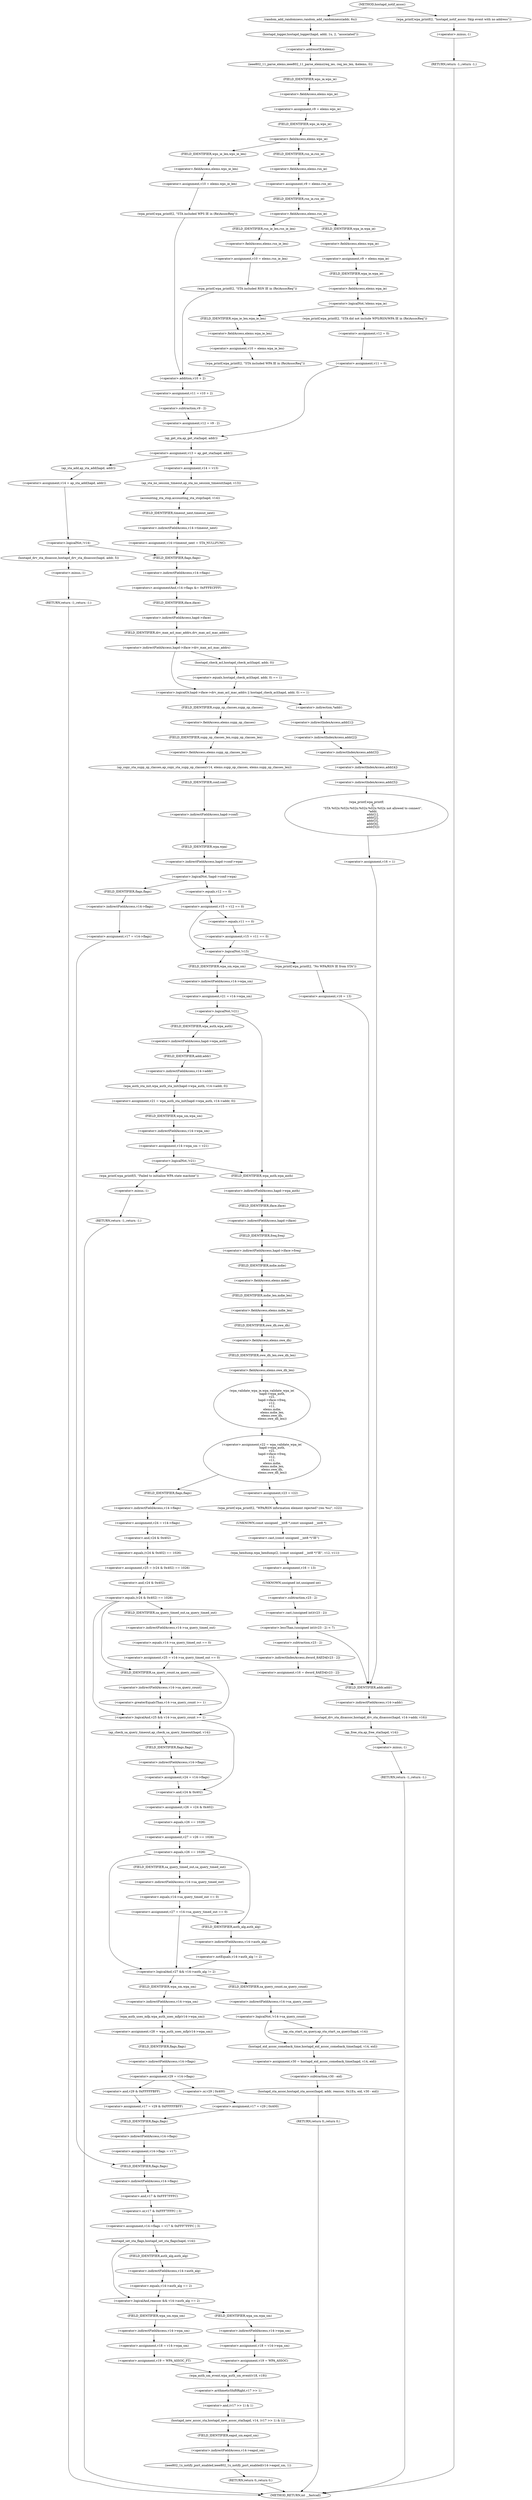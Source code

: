 digraph hostapd_notif_assoc {  
"1000157" [label = "(random_add_randomness,random_add_randomness(addr, 6u))" ]
"1000160" [label = "(hostapd_logger,hostapd_logger(hapd, addr, 1u, 2, \"associated\"))" ]
"1000166" [label = "(ieee802_11_parse_elems,ieee802_11_parse_elems(req_ies, req_ies_len, &elems, 0))" ]
"1000169" [label = "(<operator>.addressOf,&elems)" ]
"1000172" [label = "(<operator>.assignment,v9 = elems.wps_ie)" ]
"1000174" [label = "(<operator>.fieldAccess,elems.wps_ie)" ]
"1000176" [label = "(FIELD_IDENTIFIER,wps_ie,wps_ie)" ]
"1000178" [label = "(<operator>.fieldAccess,elems.wps_ie)" ]
"1000180" [label = "(FIELD_IDENTIFIER,wps_ie,wps_ie)" ]
"1000182" [label = "(<operator>.assignment,v10 = elems.wps_ie_len)" ]
"1000184" [label = "(<operator>.fieldAccess,elems.wps_ie_len)" ]
"1000186" [label = "(FIELD_IDENTIFIER,wps_ie_len,wps_ie_len)" ]
"1000187" [label = "(wpa_printf,wpa_printf(2, \"STA included WPS IE in (Re)AssocReq\"))" ]
"1000192" [label = "(<operator>.assignment,v9 = elems.rsn_ie)" ]
"1000194" [label = "(<operator>.fieldAccess,elems.rsn_ie)" ]
"1000196" [label = "(FIELD_IDENTIFIER,rsn_ie,rsn_ie)" ]
"1000198" [label = "(<operator>.fieldAccess,elems.rsn_ie)" ]
"1000200" [label = "(FIELD_IDENTIFIER,rsn_ie,rsn_ie)" ]
"1000202" [label = "(<operator>.assignment,v10 = elems.rsn_ie_len)" ]
"1000204" [label = "(<operator>.fieldAccess,elems.rsn_ie_len)" ]
"1000206" [label = "(FIELD_IDENTIFIER,rsn_ie_len,rsn_ie_len)" ]
"1000207" [label = "(wpa_printf,wpa_printf(2, \"STA included RSN IE in (Re)AssocReq\"))" ]
"1000212" [label = "(<operator>.assignment,v9 = elems.wpa_ie)" ]
"1000214" [label = "(<operator>.fieldAccess,elems.wpa_ie)" ]
"1000216" [label = "(FIELD_IDENTIFIER,wpa_ie,wpa_ie)" ]
"1000218" [label = "(<operator>.logicalNot,!elems.wpa_ie)" ]
"1000219" [label = "(<operator>.fieldAccess,elems.wpa_ie)" ]
"1000221" [label = "(FIELD_IDENTIFIER,wpa_ie,wpa_ie)" ]
"1000223" [label = "(wpa_printf,wpa_printf(2, \"STA did not include WPS/RSN/WPA IE in (Re)AssocReq\"))" ]
"1000226" [label = "(<operator>.assignment,v12 = 0)" ]
"1000229" [label = "(<operator>.assignment,v11 = 0)" ]
"1000233" [label = "(<operator>.assignment,v13 = ap_get_sta(hapd, addr))" ]
"1000235" [label = "(ap_get_sta,ap_get_sta(hapd, addr))" ]
"1000241" [label = "(<operator>.assignment,v14 = v13)" ]
"1000244" [label = "(ap_sta_no_session_timeout,ap_sta_no_session_timeout(hapd, v13))" ]
"1000247" [label = "(accounting_sta_stop,accounting_sta_stop(hapd, v14))" ]
"1000250" [label = "(<operator>.assignment,v14->timeout_next = STA_NULLFUNC)" ]
"1000251" [label = "(<operator>.indirectFieldAccess,v14->timeout_next)" ]
"1000253" [label = "(FIELD_IDENTIFIER,timeout_next,timeout_next)" ]
"1000257" [label = "(<operator>.assignment,v14 = ap_sta_add(hapd, addr))" ]
"1000259" [label = "(ap_sta_add,ap_sta_add(hapd, addr))" ]
"1000263" [label = "(<operator>.logicalNot,!v14)" ]
"1000266" [label = "(hostapd_drv_sta_disassoc,hostapd_drv_sta_disassoc(hapd, addr, 5))" ]
"1000270" [label = "(RETURN,return -1;,return -1;)" ]
"1000271" [label = "(<operator>.minus,-1)" ]
"1000273" [label = "(<operators>.assignmentAnd,v14->flags &= 0xFFFECFFF)" ]
"1000274" [label = "(<operator>.indirectFieldAccess,v14->flags)" ]
"1000276" [label = "(FIELD_IDENTIFIER,flags,flags)" ]
"1000279" [label = "(<operator>.logicalOr,hapd->iface->drv_max_acl_mac_addrs || hostapd_check_acl(hapd, addr, 0) == 1)" ]
"1000280" [label = "(<operator>.indirectFieldAccess,hapd->iface->drv_max_acl_mac_addrs)" ]
"1000281" [label = "(<operator>.indirectFieldAccess,hapd->iface)" ]
"1000283" [label = "(FIELD_IDENTIFIER,iface,iface)" ]
"1000284" [label = "(FIELD_IDENTIFIER,drv_max_acl_mac_addrs,drv_max_acl_mac_addrs)" ]
"1000285" [label = "(<operator>.equals,hostapd_check_acl(hapd, addr, 0) == 1)" ]
"1000286" [label = "(hostapd_check_acl,hostapd_check_acl(hapd, addr, 0))" ]
"1000292" [label = "(ap_copy_sta_supp_op_classes,ap_copy_sta_supp_op_classes(v14, elems.supp_op_classes, elems.supp_op_classes_len))" ]
"1000294" [label = "(<operator>.fieldAccess,elems.supp_op_classes)" ]
"1000296" [label = "(FIELD_IDENTIFIER,supp_op_classes,supp_op_classes)" ]
"1000297" [label = "(<operator>.fieldAccess,elems.supp_op_classes_len)" ]
"1000299" [label = "(FIELD_IDENTIFIER,supp_op_classes_len,supp_op_classes_len)" ]
"1000301" [label = "(<operator>.logicalNot,!hapd->conf->wpa)" ]
"1000302" [label = "(<operator>.indirectFieldAccess,hapd->conf->wpa)" ]
"1000303" [label = "(<operator>.indirectFieldAccess,hapd->conf)" ]
"1000305" [label = "(FIELD_IDENTIFIER,conf,conf)" ]
"1000306" [label = "(FIELD_IDENTIFIER,wpa,wpa)" ]
"1000308" [label = "(<operator>.assignment,v17 = v14->flags)" ]
"1000310" [label = "(<operator>.indirectFieldAccess,v14->flags)" ]
"1000312" [label = "(FIELD_IDENTIFIER,flags,flags)" ]
"1000314" [label = "(<operator>.assignment,v15 = v12 == 0)" ]
"1000316" [label = "(<operator>.equals,v12 == 0)" ]
"1000321" [label = "(<operator>.assignment,v15 = v11 == 0)" ]
"1000323" [label = "(<operator>.equals,v11 == 0)" ]
"1000327" [label = "(<operator>.logicalNot,!v15)" ]
"1000330" [label = "(<operator>.assignment,v21 = v14->wpa_sm)" ]
"1000332" [label = "(<operator>.indirectFieldAccess,v14->wpa_sm)" ]
"1000334" [label = "(FIELD_IDENTIFIER,wpa_sm,wpa_sm)" ]
"1000336" [label = "(<operator>.logicalNot,!v21)" ]
"1000339" [label = "(<operator>.assignment,v21 = wpa_auth_sta_init(hapd->wpa_auth, v14->addr, 0))" ]
"1000341" [label = "(wpa_auth_sta_init,wpa_auth_sta_init(hapd->wpa_auth, v14->addr, 0))" ]
"1000342" [label = "(<operator>.indirectFieldAccess,hapd->wpa_auth)" ]
"1000344" [label = "(FIELD_IDENTIFIER,wpa_auth,wpa_auth)" ]
"1000345" [label = "(<operator>.indirectFieldAccess,v14->addr)" ]
"1000347" [label = "(FIELD_IDENTIFIER,addr,addr)" ]
"1000349" [label = "(<operator>.assignment,v14->wpa_sm = v21)" ]
"1000350" [label = "(<operator>.indirectFieldAccess,v14->wpa_sm)" ]
"1000352" [label = "(FIELD_IDENTIFIER,wpa_sm,wpa_sm)" ]
"1000355" [label = "(<operator>.logicalNot,!v21)" ]
"1000358" [label = "(wpa_printf,wpa_printf(5, \"Failed to initialize WPA state machine\"))" ]
"1000361" [label = "(RETURN,return -1;,return -1;)" ]
"1000362" [label = "(<operator>.minus,-1)" ]
"1000364" [label = "(<operator>.assignment,v22 = wpa_validate_wpa_ie(\n                      hapd->wpa_auth,\n                      v21,\n                      hapd->iface->freq,\n                      v12,\n                      v11,\n                      elems.mdie,\n                      elems.mdie_len,\n                      elems.owe_dh,\n                      elems.owe_dh_len))" ]
"1000366" [label = "(wpa_validate_wpa_ie,wpa_validate_wpa_ie(\n                      hapd->wpa_auth,\n                      v21,\n                      hapd->iface->freq,\n                      v12,\n                      v11,\n                      elems.mdie,\n                      elems.mdie_len,\n                      elems.owe_dh,\n                      elems.owe_dh_len))" ]
"1000367" [label = "(<operator>.indirectFieldAccess,hapd->wpa_auth)" ]
"1000369" [label = "(FIELD_IDENTIFIER,wpa_auth,wpa_auth)" ]
"1000371" [label = "(<operator>.indirectFieldAccess,hapd->iface->freq)" ]
"1000372" [label = "(<operator>.indirectFieldAccess,hapd->iface)" ]
"1000374" [label = "(FIELD_IDENTIFIER,iface,iface)" ]
"1000375" [label = "(FIELD_IDENTIFIER,freq,freq)" ]
"1000378" [label = "(<operator>.fieldAccess,elems.mdie)" ]
"1000380" [label = "(FIELD_IDENTIFIER,mdie,mdie)" ]
"1000381" [label = "(<operator>.fieldAccess,elems.mdie_len)" ]
"1000383" [label = "(FIELD_IDENTIFIER,mdie_len,mdie_len)" ]
"1000384" [label = "(<operator>.fieldAccess,elems.owe_dh)" ]
"1000386" [label = "(FIELD_IDENTIFIER,owe_dh,owe_dh)" ]
"1000387" [label = "(<operator>.fieldAccess,elems.owe_dh_len)" ]
"1000389" [label = "(FIELD_IDENTIFIER,owe_dh_len,owe_dh_len)" ]
"1000393" [label = "(<operator>.assignment,v23 = v22)" ]
"1000396" [label = "(wpa_printf,wpa_printf(2, \"WPA/RSN information element rejected? (res %u)\", v22))" ]
"1000400" [label = "(wpa_hexdump,wpa_hexdump(2, (const unsigned __int8 *)\"IE\", v12, v11))" ]
"1000402" [label = "(<operator>.cast,(const unsigned __int8 *)\"IE\")" ]
"1000403" [label = "(UNKNOWN,const unsigned __int8 *,const unsigned __int8 *)" ]
"1000407" [label = "(<operator>.assignment,v16 = 13)" ]
"1000411" [label = "(<operator>.lessThan,(unsigned int)(v23 - 2) < 7)" ]
"1000412" [label = "(<operator>.cast,(unsigned int)(v23 - 2))" ]
"1000413" [label = "(UNKNOWN,unsigned int,unsigned int)" ]
"1000414" [label = "(<operator>.subtraction,v23 - 2)" ]
"1000418" [label = "(<operator>.assignment,v16 = dword_8AED4[v23 - 2])" ]
"1000420" [label = "(<operator>.indirectIndexAccess,dword_8AED4[v23 - 2])" ]
"1000422" [label = "(<operator>.subtraction,v23 - 2)" ]
"1000426" [label = "(<operator>.assignment,v24 = v14->flags)" ]
"1000428" [label = "(<operator>.indirectFieldAccess,v14->flags)" ]
"1000430" [label = "(FIELD_IDENTIFIER,flags,flags)" ]
"1000431" [label = "(<operator>.assignment,v25 = (v24 & 0x402) == 1026)" ]
"1000433" [label = "(<operator>.equals,(v24 & 0x402) == 1026)" ]
"1000434" [label = "(<operator>.and,v24 & 0x402)" ]
"1000439" [label = "(<operator>.equals,(v24 & 0x402) == 1026)" ]
"1000440" [label = "(<operator>.and,v24 & 0x402)" ]
"1000444" [label = "(<operator>.assignment,v25 = v14->sa_query_timed_out == 0)" ]
"1000446" [label = "(<operator>.equals,v14->sa_query_timed_out == 0)" ]
"1000447" [label = "(<operator>.indirectFieldAccess,v14->sa_query_timed_out)" ]
"1000449" [label = "(FIELD_IDENTIFIER,sa_query_timed_out,sa_query_timed_out)" ]
"1000452" [label = "(<operator>.logicalAnd,v25 && v14->sa_query_count >= 1)" ]
"1000454" [label = "(<operator>.greaterEqualsThan,v14->sa_query_count >= 1)" ]
"1000455" [label = "(<operator>.indirectFieldAccess,v14->sa_query_count)" ]
"1000457" [label = "(FIELD_IDENTIFIER,sa_query_count,sa_query_count)" ]
"1000460" [label = "(ap_check_sa_query_timeout,ap_check_sa_query_timeout(hapd, v14))" ]
"1000463" [label = "(<operator>.assignment,v24 = v14->flags)" ]
"1000465" [label = "(<operator>.indirectFieldAccess,v14->flags)" ]
"1000467" [label = "(FIELD_IDENTIFIER,flags,flags)" ]
"1000468" [label = "(<operator>.assignment,v26 = v24 & 0x402)" ]
"1000470" [label = "(<operator>.and,v24 & 0x402)" ]
"1000473" [label = "(<operator>.assignment,v27 = v26 == 1026)" ]
"1000475" [label = "(<operator>.equals,v26 == 1026)" ]
"1000479" [label = "(<operator>.equals,v26 == 1026)" ]
"1000482" [label = "(<operator>.assignment,v27 = v14->sa_query_timed_out == 0)" ]
"1000484" [label = "(<operator>.equals,v14->sa_query_timed_out == 0)" ]
"1000485" [label = "(<operator>.indirectFieldAccess,v14->sa_query_timed_out)" ]
"1000487" [label = "(FIELD_IDENTIFIER,sa_query_timed_out,sa_query_timed_out)" ]
"1000490" [label = "(<operator>.logicalAnd,v27 && v14->auth_alg != 2)" ]
"1000492" [label = "(<operator>.notEquals,v14->auth_alg != 2)" ]
"1000493" [label = "(<operator>.indirectFieldAccess,v14->auth_alg)" ]
"1000495" [label = "(FIELD_IDENTIFIER,auth_alg,auth_alg)" ]
"1000499" [label = "(<operator>.logicalNot,!v14->sa_query_count)" ]
"1000500" [label = "(<operator>.indirectFieldAccess,v14->sa_query_count)" ]
"1000502" [label = "(FIELD_IDENTIFIER,sa_query_count,sa_query_count)" ]
"1000503" [label = "(ap_sta_start_sa_query,ap_sta_start_sa_query(hapd, v14))" ]
"1000506" [label = "(<operator>.assignment,v30 = hostapd_eid_assoc_comeback_time(hapd, v14, eid))" ]
"1000508" [label = "(hostapd_eid_assoc_comeback_time,hostapd_eid_assoc_comeback_time(hapd, v14, eid))" ]
"1000512" [label = "(hostapd_sta_assoc,hostapd_sta_assoc(hapd, addr, reassoc, 0x1Eu, eid, v30 - eid))" ]
"1000518" [label = "(<operator>.subtraction,v30 - eid)" ]
"1000521" [label = "(RETURN,return 0;,return 0;)" ]
"1000523" [label = "(<operator>.assignment,v28 = wpa_auth_uses_mfp(v14->wpa_sm))" ]
"1000525" [label = "(wpa_auth_uses_mfp,wpa_auth_uses_mfp(v14->wpa_sm))" ]
"1000526" [label = "(<operator>.indirectFieldAccess,v14->wpa_sm)" ]
"1000528" [label = "(FIELD_IDENTIFIER,wpa_sm,wpa_sm)" ]
"1000529" [label = "(<operator>.assignment,v29 = v14->flags)" ]
"1000531" [label = "(<operator>.indirectFieldAccess,v14->flags)" ]
"1000533" [label = "(FIELD_IDENTIFIER,flags,flags)" ]
"1000536" [label = "(<operator>.assignment,v17 = v29 | 0x400)" ]
"1000538" [label = "(<operator>.or,v29 | 0x400)" ]
"1000542" [label = "(<operator>.assignment,v17 = v29 & 0xFFFFFBFF)" ]
"1000544" [label = "(<operator>.and,v29 & 0xFFFFFBFF)" ]
"1000547" [label = "(<operator>.assignment,v14->flags = v17)" ]
"1000548" [label = "(<operator>.indirectFieldAccess,v14->flags)" ]
"1000550" [label = "(FIELD_IDENTIFIER,flags,flags)" ]
"1000553" [label = "(<operator>.assignment,v14->flags = v17 & 0xFFF7FFFC | 3)" ]
"1000554" [label = "(<operator>.indirectFieldAccess,v14->flags)" ]
"1000556" [label = "(FIELD_IDENTIFIER,flags,flags)" ]
"1000557" [label = "(<operator>.or,v17 & 0xFFF7FFFC | 3)" ]
"1000558" [label = "(<operator>.and,v17 & 0xFFF7FFFC)" ]
"1000562" [label = "(hostapd_set_sta_flags,hostapd_set_sta_flags(hapd, v14))" ]
"1000566" [label = "(<operator>.logicalAnd,reassoc && v14->auth_alg == 2)" ]
"1000568" [label = "(<operator>.equals,v14->auth_alg == 2)" ]
"1000569" [label = "(<operator>.indirectFieldAccess,v14->auth_alg)" ]
"1000571" [label = "(FIELD_IDENTIFIER,auth_alg,auth_alg)" ]
"1000574" [label = "(<operator>.assignment,v18 = v14->wpa_sm)" ]
"1000576" [label = "(<operator>.indirectFieldAccess,v14->wpa_sm)" ]
"1000578" [label = "(FIELD_IDENTIFIER,wpa_sm,wpa_sm)" ]
"1000579" [label = "(<operator>.assignment,v19 = WPA_ASSOC_FT)" ]
"1000584" [label = "(<operator>.assignment,v18 = v14->wpa_sm)" ]
"1000586" [label = "(<operator>.indirectFieldAccess,v14->wpa_sm)" ]
"1000588" [label = "(FIELD_IDENTIFIER,wpa_sm,wpa_sm)" ]
"1000589" [label = "(<operator>.assignment,v19 = WPA_ASSOC)" ]
"1000592" [label = "(wpa_auth_sm_event,wpa_auth_sm_event(v18, v19))" ]
"1000595" [label = "(hostapd_new_assoc_sta,hostapd_new_assoc_sta(hapd, v14, (v17 >> 1) & 1))" ]
"1000598" [label = "(<operator>.and,(v17 >> 1) & 1)" ]
"1000599" [label = "(<operator>.arithmeticShiftRight,v17 >> 1)" ]
"1000603" [label = "(ieee802_1x_notify_port_enabled,ieee802_1x_notify_port_enabled(v14->eapol_sm, 1))" ]
"1000604" [label = "(<operator>.indirectFieldAccess,v14->eapol_sm)" ]
"1000606" [label = "(FIELD_IDENTIFIER,eapol_sm,eapol_sm)" ]
"1000608" [label = "(RETURN,return 0;,return 0;)" ]
"1000610" [label = "(wpa_printf,wpa_printf(2, \"No WPA/RSN IE from STA\"))" ]
"1000613" [label = "(<operator>.assignment,v16 = 13)" ]
"1000618" [label = "(wpa_printf,wpa_printf(\n              3,\n              \"STA %02x:%02x:%02x:%02x:%02x:%02x not allowed to connect\",\n              *addr,\n              addr[1],\n              addr[2],\n              addr[3],\n              addr[4],\n              addr[5]))" ]
"1000621" [label = "(<operator>.indirection,*addr)" ]
"1000623" [label = "(<operator>.indirectIndexAccess,addr[1])" ]
"1000626" [label = "(<operator>.indirectIndexAccess,addr[2])" ]
"1000629" [label = "(<operator>.indirectIndexAccess,addr[3])" ]
"1000632" [label = "(<operator>.indirectIndexAccess,addr[4])" ]
"1000635" [label = "(<operator>.indirectIndexAccess,addr[5])" ]
"1000638" [label = "(<operator>.assignment,v16 = 1)" ]
"1000642" [label = "(hostapd_drv_sta_disassoc,hostapd_drv_sta_disassoc(hapd, v14->addr, v16))" ]
"1000644" [label = "(<operator>.indirectFieldAccess,v14->addr)" ]
"1000646" [label = "(FIELD_IDENTIFIER,addr,addr)" ]
"1000648" [label = "(ap_free_sta,ap_free_sta(hapd, v14))" ]
"1000651" [label = "(RETURN,return -1;,return -1;)" ]
"1000652" [label = "(<operator>.minus,-1)" ]
"1000654" [label = "(<operator>.assignment,v10 = elems.wpa_ie_len)" ]
"1000656" [label = "(<operator>.fieldAccess,elems.wpa_ie_len)" ]
"1000658" [label = "(FIELD_IDENTIFIER,wpa_ie_len,wpa_ie_len)" ]
"1000659" [label = "(wpa_printf,wpa_printf(2, \"STA included WPA IE in (Re)AssocReq\"))" ]
"1000662" [label = "(<operator>.assignment,v11 = v10 + 2)" ]
"1000664" [label = "(<operator>.addition,v10 + 2)" ]
"1000667" [label = "(<operator>.assignment,v12 = v9 - 2)" ]
"1000669" [label = "(<operator>.subtraction,v9 - 2)" ]
"1000673" [label = "(wpa_printf,wpa_printf(2, \"hostapd_notif_assoc: Skip event with no address\"))" ]
"1000676" [label = "(RETURN,return -1;,return -1;)" ]
"1000677" [label = "(<operator>.minus,-1)" ]
"1000124" [label = "(METHOD,hostapd_notif_assoc)" ]
"1000679" [label = "(METHOD_RETURN,int __fastcall)" ]
  "1000157" -> "1000160" 
  "1000160" -> "1000169" 
  "1000166" -> "1000176" 
  "1000169" -> "1000166" 
  "1000172" -> "1000180" 
  "1000174" -> "1000172" 
  "1000176" -> "1000174" 
  "1000178" -> "1000186" 
  "1000178" -> "1000196" 
  "1000180" -> "1000178" 
  "1000182" -> "1000187" 
  "1000184" -> "1000182" 
  "1000186" -> "1000184" 
  "1000187" -> "1000664" 
  "1000192" -> "1000200" 
  "1000194" -> "1000192" 
  "1000196" -> "1000194" 
  "1000198" -> "1000206" 
  "1000198" -> "1000216" 
  "1000200" -> "1000198" 
  "1000202" -> "1000207" 
  "1000204" -> "1000202" 
  "1000206" -> "1000204" 
  "1000207" -> "1000664" 
  "1000212" -> "1000221" 
  "1000214" -> "1000212" 
  "1000216" -> "1000214" 
  "1000218" -> "1000223" 
  "1000218" -> "1000658" 
  "1000219" -> "1000218" 
  "1000221" -> "1000219" 
  "1000223" -> "1000226" 
  "1000226" -> "1000229" 
  "1000229" -> "1000235" 
  "1000233" -> "1000241" 
  "1000233" -> "1000259" 
  "1000235" -> "1000233" 
  "1000241" -> "1000244" 
  "1000244" -> "1000247" 
  "1000247" -> "1000253" 
  "1000250" -> "1000276" 
  "1000251" -> "1000250" 
  "1000253" -> "1000251" 
  "1000257" -> "1000263" 
  "1000259" -> "1000257" 
  "1000263" -> "1000266" 
  "1000263" -> "1000276" 
  "1000266" -> "1000271" 
  "1000270" -> "1000679" 
  "1000271" -> "1000270" 
  "1000273" -> "1000283" 
  "1000274" -> "1000273" 
  "1000276" -> "1000274" 
  "1000279" -> "1000296" 
  "1000279" -> "1000621" 
  "1000280" -> "1000279" 
  "1000280" -> "1000286" 
  "1000281" -> "1000284" 
  "1000283" -> "1000281" 
  "1000284" -> "1000280" 
  "1000285" -> "1000279" 
  "1000286" -> "1000285" 
  "1000292" -> "1000305" 
  "1000294" -> "1000299" 
  "1000296" -> "1000294" 
  "1000297" -> "1000292" 
  "1000299" -> "1000297" 
  "1000301" -> "1000312" 
  "1000301" -> "1000316" 
  "1000302" -> "1000301" 
  "1000303" -> "1000306" 
  "1000305" -> "1000303" 
  "1000306" -> "1000302" 
  "1000308" -> "1000556" 
  "1000310" -> "1000308" 
  "1000312" -> "1000310" 
  "1000314" -> "1000323" 
  "1000314" -> "1000327" 
  "1000316" -> "1000314" 
  "1000321" -> "1000327" 
  "1000323" -> "1000321" 
  "1000327" -> "1000334" 
  "1000327" -> "1000610" 
  "1000330" -> "1000336" 
  "1000332" -> "1000330" 
  "1000334" -> "1000332" 
  "1000336" -> "1000344" 
  "1000336" -> "1000369" 
  "1000339" -> "1000352" 
  "1000341" -> "1000339" 
  "1000342" -> "1000347" 
  "1000344" -> "1000342" 
  "1000345" -> "1000341" 
  "1000347" -> "1000345" 
  "1000349" -> "1000355" 
  "1000350" -> "1000349" 
  "1000352" -> "1000350" 
  "1000355" -> "1000358" 
  "1000355" -> "1000369" 
  "1000358" -> "1000362" 
  "1000361" -> "1000679" 
  "1000362" -> "1000361" 
  "1000364" -> "1000393" 
  "1000364" -> "1000430" 
  "1000366" -> "1000364" 
  "1000367" -> "1000374" 
  "1000369" -> "1000367" 
  "1000371" -> "1000380" 
  "1000372" -> "1000375" 
  "1000374" -> "1000372" 
  "1000375" -> "1000371" 
  "1000378" -> "1000383" 
  "1000380" -> "1000378" 
  "1000381" -> "1000386" 
  "1000383" -> "1000381" 
  "1000384" -> "1000389" 
  "1000386" -> "1000384" 
  "1000387" -> "1000366" 
  "1000389" -> "1000387" 
  "1000393" -> "1000396" 
  "1000396" -> "1000403" 
  "1000400" -> "1000407" 
  "1000402" -> "1000400" 
  "1000403" -> "1000402" 
  "1000407" -> "1000413" 
  "1000411" -> "1000422" 
  "1000411" -> "1000646" 
  "1000412" -> "1000411" 
  "1000413" -> "1000414" 
  "1000414" -> "1000412" 
  "1000418" -> "1000646" 
  "1000420" -> "1000418" 
  "1000422" -> "1000420" 
  "1000426" -> "1000434" 
  "1000428" -> "1000426" 
  "1000430" -> "1000428" 
  "1000431" -> "1000440" 
  "1000433" -> "1000431" 
  "1000434" -> "1000433" 
  "1000439" -> "1000449" 
  "1000439" -> "1000452" 
  "1000439" -> "1000457" 
  "1000440" -> "1000439" 
  "1000444" -> "1000452" 
  "1000444" -> "1000457" 
  "1000446" -> "1000444" 
  "1000447" -> "1000446" 
  "1000449" -> "1000447" 
  "1000452" -> "1000460" 
  "1000452" -> "1000470" 
  "1000454" -> "1000452" 
  "1000455" -> "1000454" 
  "1000457" -> "1000455" 
  "1000460" -> "1000467" 
  "1000463" -> "1000470" 
  "1000465" -> "1000463" 
  "1000467" -> "1000465" 
  "1000468" -> "1000475" 
  "1000470" -> "1000468" 
  "1000473" -> "1000479" 
  "1000475" -> "1000473" 
  "1000479" -> "1000487" 
  "1000479" -> "1000490" 
  "1000479" -> "1000495" 
  "1000482" -> "1000490" 
  "1000482" -> "1000495" 
  "1000484" -> "1000482" 
  "1000485" -> "1000484" 
  "1000487" -> "1000485" 
  "1000490" -> "1000502" 
  "1000490" -> "1000528" 
  "1000492" -> "1000490" 
  "1000493" -> "1000492" 
  "1000495" -> "1000493" 
  "1000499" -> "1000503" 
  "1000499" -> "1000508" 
  "1000500" -> "1000499" 
  "1000502" -> "1000500" 
  "1000503" -> "1000508" 
  "1000506" -> "1000518" 
  "1000508" -> "1000506" 
  "1000512" -> "1000521" 
  "1000518" -> "1000512" 
  "1000521" -> "1000679" 
  "1000523" -> "1000533" 
  "1000525" -> "1000523" 
  "1000526" -> "1000525" 
  "1000528" -> "1000526" 
  "1000529" -> "1000538" 
  "1000529" -> "1000544" 
  "1000531" -> "1000529" 
  "1000533" -> "1000531" 
  "1000536" -> "1000550" 
  "1000538" -> "1000536" 
  "1000542" -> "1000550" 
  "1000544" -> "1000542" 
  "1000547" -> "1000556" 
  "1000548" -> "1000547" 
  "1000550" -> "1000548" 
  "1000553" -> "1000562" 
  "1000554" -> "1000558" 
  "1000556" -> "1000554" 
  "1000557" -> "1000553" 
  "1000558" -> "1000557" 
  "1000562" -> "1000566" 
  "1000562" -> "1000571" 
  "1000566" -> "1000578" 
  "1000566" -> "1000588" 
  "1000568" -> "1000566" 
  "1000569" -> "1000568" 
  "1000571" -> "1000569" 
  "1000574" -> "1000579" 
  "1000576" -> "1000574" 
  "1000578" -> "1000576" 
  "1000579" -> "1000592" 
  "1000584" -> "1000589" 
  "1000586" -> "1000584" 
  "1000588" -> "1000586" 
  "1000589" -> "1000592" 
  "1000592" -> "1000599" 
  "1000595" -> "1000606" 
  "1000598" -> "1000595" 
  "1000599" -> "1000598" 
  "1000603" -> "1000608" 
  "1000604" -> "1000603" 
  "1000606" -> "1000604" 
  "1000608" -> "1000679" 
  "1000610" -> "1000613" 
  "1000613" -> "1000646" 
  "1000618" -> "1000638" 
  "1000621" -> "1000623" 
  "1000623" -> "1000626" 
  "1000626" -> "1000629" 
  "1000629" -> "1000632" 
  "1000632" -> "1000635" 
  "1000635" -> "1000618" 
  "1000638" -> "1000646" 
  "1000642" -> "1000648" 
  "1000644" -> "1000642" 
  "1000646" -> "1000644" 
  "1000648" -> "1000652" 
  "1000651" -> "1000679" 
  "1000652" -> "1000651" 
  "1000654" -> "1000659" 
  "1000656" -> "1000654" 
  "1000658" -> "1000656" 
  "1000659" -> "1000664" 
  "1000662" -> "1000669" 
  "1000664" -> "1000662" 
  "1000667" -> "1000235" 
  "1000669" -> "1000667" 
  "1000673" -> "1000677" 
  "1000676" -> "1000679" 
  "1000677" -> "1000676" 
  "1000124" -> "1000157" 
  "1000124" -> "1000673" 
}
